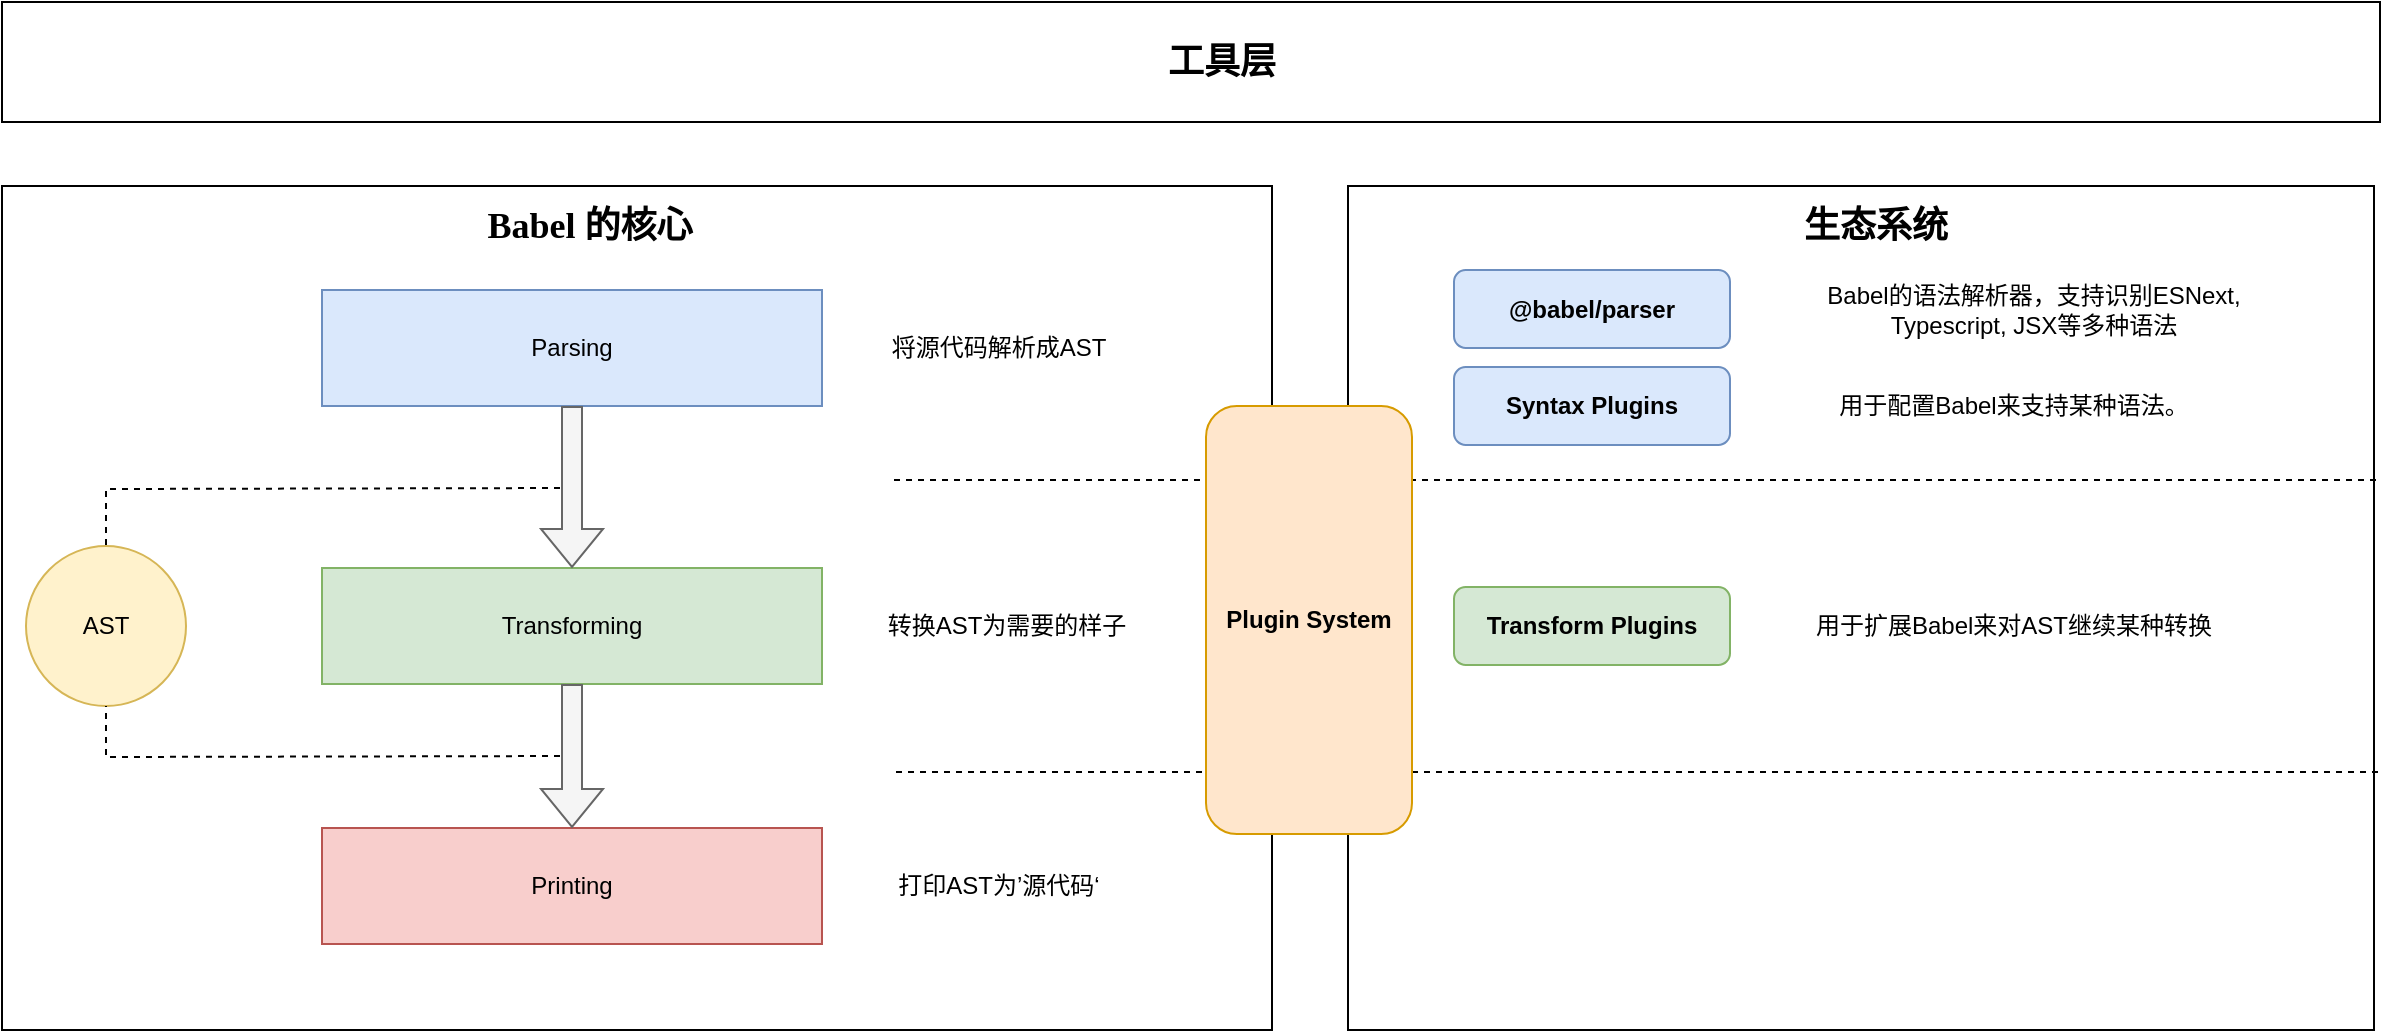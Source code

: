 <mxfile version="10.8.0" type="device"><diagram id="oREeAzXhVbtLPpljJMf5" name="第 1 页"><mxGraphModel dx="2163" dy="1347" grid="0" gridSize="10" guides="1" tooltips="1" connect="1" arrows="1" fold="1" page="0" pageScale="1" pageWidth="827" pageHeight="1169" math="0" shadow="0"><root><mxCell id="0"/><mxCell id="1" parent="0"/><mxCell id="0ha-RuIOIiMFHliqAJKa-18" value="" style="rounded=0;whiteSpace=wrap;html=1;" vertex="1" parent="1"><mxGeometry x="-35" y="161" width="635" height="422" as="geometry"/></mxCell><mxCell id="0ha-RuIOIiMFHliqAJKa-1" value="Parsing&lt;br&gt;" style="rounded=0;whiteSpace=wrap;html=1;fillColor=#dae8fc;strokeColor=#6c8ebf;" vertex="1" parent="1"><mxGeometry x="125" y="213" width="250" height="58" as="geometry"/></mxCell><mxCell id="0ha-RuIOIiMFHliqAJKa-2" value="Transforming" style="rounded=0;whiteSpace=wrap;html=1;fillColor=#d5e8d4;strokeColor=#82b366;" vertex="1" parent="1"><mxGeometry x="125" y="352" width="250" height="58" as="geometry"/></mxCell><mxCell id="0ha-RuIOIiMFHliqAJKa-3" value="Printing" style="rounded=0;whiteSpace=wrap;html=1;fillColor=#f8cecc;strokeColor=#b85450;" vertex="1" parent="1"><mxGeometry x="125" y="482" width="250" height="58" as="geometry"/></mxCell><mxCell id="0ha-RuIOIiMFHliqAJKa-7" value="AST" style="ellipse;whiteSpace=wrap;html=1;aspect=fixed;fillColor=#fff2cc;strokeColor=#d6b656;" vertex="1" parent="1"><mxGeometry x="-23" y="341" width="80" height="80" as="geometry"/></mxCell><mxCell id="0ha-RuIOIiMFHliqAJKa-9" style="edgeStyle=orthogonalEdgeStyle;rounded=0;orthogonalLoop=1;jettySize=auto;html=1;exitX=0;exitY=0.5;exitDx=0;exitDy=0;entryX=0.5;entryY=0;entryDx=0;entryDy=0;dashed=1;endArrow=none;endFill=0;" edge="1" parent="1" target="0ha-RuIOIiMFHliqAJKa-7"><mxGeometry relative="1" as="geometry"><mxPoint x="250" y="312" as="sourcePoint"/></mxGeometry></mxCell><mxCell id="0ha-RuIOIiMFHliqAJKa-13" style="edgeStyle=orthogonalEdgeStyle;rounded=0;orthogonalLoop=1;jettySize=auto;html=1;exitX=0;exitY=0.5;exitDx=0;exitDy=0;entryX=0.5;entryY=1;entryDx=0;entryDy=0;dashed=1;endArrow=none;endFill=0;" edge="1" parent="1" target="0ha-RuIOIiMFHliqAJKa-7"><mxGeometry relative="1" as="geometry"><mxPoint x="250" y="446" as="sourcePoint"/></mxGeometry></mxCell><mxCell id="0ha-RuIOIiMFHliqAJKa-6" style="edgeStyle=orthogonalEdgeStyle;shape=flexArrow;rounded=0;orthogonalLoop=1;jettySize=auto;html=1;exitX=0.5;exitY=1;exitDx=0;exitDy=0;fillColor=#f5f5f5;strokeColor=#666666;" edge="1" parent="1" source="0ha-RuIOIiMFHliqAJKa-2" target="0ha-RuIOIiMFHliqAJKa-3"><mxGeometry relative="1" as="geometry"/></mxCell><mxCell id="0ha-RuIOIiMFHliqAJKa-4" style="edgeStyle=orthogonalEdgeStyle;rounded=0;orthogonalLoop=1;jettySize=auto;html=1;exitX=0.5;exitY=1;exitDx=0;exitDy=0;shape=flexArrow;fillColor=#f5f5f5;strokeColor=#666666;" edge="1" parent="1" source="0ha-RuIOIiMFHliqAJKa-1" target="0ha-RuIOIiMFHliqAJKa-2"><mxGeometry relative="1" as="geometry"/></mxCell><mxCell id="0ha-RuIOIiMFHliqAJKa-14" value="将源代码解析成AST" style="text;html=1;strokeColor=none;fillColor=none;align=center;verticalAlign=middle;whiteSpace=wrap;rounded=0;" vertex="1" parent="1"><mxGeometry x="406" y="232" width="115" height="20" as="geometry"/></mxCell><mxCell id="0ha-RuIOIiMFHliqAJKa-15" value="转换AST为需要的样子" style="text;html=1;strokeColor=none;fillColor=none;align=center;verticalAlign=middle;whiteSpace=wrap;rounded=0;" vertex="1" parent="1"><mxGeometry x="406" y="371" width="123" height="20" as="geometry"/></mxCell><mxCell id="0ha-RuIOIiMFHliqAJKa-16" value="打印AST为’源代码‘" style="text;html=1;strokeColor=none;fillColor=none;align=center;verticalAlign=middle;whiteSpace=wrap;rounded=0;" vertex="1" parent="1"><mxGeometry x="402" y="501" width="123" height="20" as="geometry"/></mxCell><mxCell id="0ha-RuIOIiMFHliqAJKa-17" value="" style="ellipse;whiteSpace=wrap;html=1;" vertex="1" parent="1"><mxGeometry x="724" y="209" width="115" height="46" as="geometry"/></mxCell><mxCell id="0ha-RuIOIiMFHliqAJKa-19" value="&lt;h2&gt;&lt;font face=&quot;Tahoma&quot;&gt;Babel 的核心&lt;/font&gt;&lt;/h2&gt;" style="text;html=1;strokeColor=none;fillColor=none;align=center;verticalAlign=middle;whiteSpace=wrap;rounded=0;" vertex="1" parent="1"><mxGeometry x="196" y="171" width="126" height="20" as="geometry"/></mxCell><mxCell id="0ha-RuIOIiMFHliqAJKa-20" value="" style="rounded=0;whiteSpace=wrap;html=1;" vertex="1" parent="1"><mxGeometry x="638" y="161" width="513" height="422" as="geometry"/></mxCell><mxCell id="0ha-RuIOIiMFHliqAJKa-21" value="&lt;h2&gt;&lt;font face=&quot;Tahoma&quot;&gt;生态系统&lt;/font&gt;&lt;/h2&gt;" style="text;html=1;strokeColor=none;fillColor=none;align=center;verticalAlign=middle;whiteSpace=wrap;rounded=0;" vertex="1" parent="1"><mxGeometry x="839" y="171" width="126" height="20" as="geometry"/></mxCell><mxCell id="0ha-RuIOIiMFHliqAJKa-23" value="" style="endArrow=none;dashed=1;html=1;" edge="1" parent="1"><mxGeometry width="50" height="50" relative="1" as="geometry"><mxPoint x="1152" y="308" as="sourcePoint"/><mxPoint x="409" y="308" as="targetPoint"/></mxGeometry></mxCell><mxCell id="0ha-RuIOIiMFHliqAJKa-24" value="" style="endArrow=none;dashed=1;html=1;" edge="1" parent="1"><mxGeometry width="50" height="50" relative="1" as="geometry"><mxPoint x="1153" y="454" as="sourcePoint"/><mxPoint x="410" y="454" as="targetPoint"/></mxGeometry></mxCell><mxCell id="0ha-RuIOIiMFHliqAJKa-22" value="&lt;b&gt;Plugin System&lt;/b&gt;" style="rounded=1;whiteSpace=wrap;html=1;fillColor=#ffe6cc;strokeColor=#d79b00;" vertex="1" parent="1"><mxGeometry x="567" y="271" width="103" height="214" as="geometry"/></mxCell><mxCell id="0ha-RuIOIiMFHliqAJKa-25" value="&lt;b&gt;Syntax Plugins&lt;/b&gt;" style="rounded=1;whiteSpace=wrap;html=1;fillColor=#dae8fc;strokeColor=#6c8ebf;" vertex="1" parent="1"><mxGeometry x="691" y="251.5" width="138" height="39" as="geometry"/></mxCell><mxCell id="0ha-RuIOIiMFHliqAJKa-27" value="用于配置Babel来支持某种语法。" style="text;html=1;strokeColor=none;fillColor=none;align=center;verticalAlign=middle;whiteSpace=wrap;rounded=0;" vertex="1" parent="1"><mxGeometry x="845" y="261" width="252" height="20" as="geometry"/></mxCell><mxCell id="0ha-RuIOIiMFHliqAJKa-28" value="&lt;b&gt;Transform Plugins&lt;/b&gt;" style="rounded=1;whiteSpace=wrap;html=1;fillColor=#d5e8d4;strokeColor=#82b366;" vertex="1" parent="1"><mxGeometry x="691" y="361.5" width="138" height="39" as="geometry"/></mxCell><mxCell id="0ha-RuIOIiMFHliqAJKa-29" value="用于扩展Babel来对AST继续某种转换" style="text;html=1;strokeColor=none;fillColor=none;align=center;verticalAlign=middle;whiteSpace=wrap;rounded=0;" vertex="1" parent="1"><mxGeometry x="845" y="371" width="252" height="20" as="geometry"/></mxCell><mxCell id="0ha-RuIOIiMFHliqAJKa-30" value="&lt;b&gt;@babel/parser&lt;/b&gt;" style="rounded=1;whiteSpace=wrap;html=1;fillColor=#dae8fc;strokeColor=#6c8ebf;" vertex="1" parent="1"><mxGeometry x="691" y="203" width="138" height="39" as="geometry"/></mxCell><mxCell id="0ha-RuIOIiMFHliqAJKa-31" value="Babel的语法解析器，支持识别ESNext, Typescript, JSX等多种语法" style="text;html=1;strokeColor=none;fillColor=none;align=center;verticalAlign=middle;whiteSpace=wrap;rounded=0;" vertex="1" parent="1"><mxGeometry x="855" y="213" width="252" height="20" as="geometry"/></mxCell><mxCell id="0ha-RuIOIiMFHliqAJKa-32" value="" style="rounded=0;whiteSpace=wrap;html=1;" vertex="1" parent="1"><mxGeometry x="-35" y="69" width="1189" height="60" as="geometry"/></mxCell><mxCell id="0ha-RuIOIiMFHliqAJKa-33" value="&lt;h2&gt;&lt;font face=&quot;Tahoma&quot;&gt;工具层&lt;/font&gt;&lt;/h2&gt;" style="text;html=1;strokeColor=none;fillColor=none;align=center;verticalAlign=middle;whiteSpace=wrap;rounded=0;" vertex="1" parent="1"><mxGeometry x="512" y="89" width="126" height="20" as="geometry"/></mxCell></root></mxGraphModel></diagram></mxfile>
